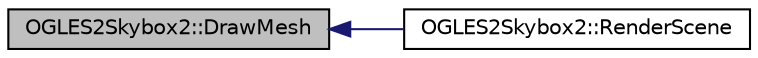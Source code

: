 digraph "OGLES2Skybox2::DrawMesh"
{
  edge [fontname="Helvetica",fontsize="10",labelfontname="Helvetica",labelfontsize="10"];
  node [fontname="Helvetica",fontsize="10",shape=record];
  rankdir="LR";
  Node1 [label="OGLES2Skybox2::DrawMesh",height=0.2,width=0.4,color="black", fillcolor="grey75", style="filled", fontcolor="black"];
  Node1 -> Node2 [dir="back",color="midnightblue",fontsize="10",style="solid",fontname="Helvetica"];
  Node2 [label="OGLES2Skybox2::RenderScene",height=0.2,width=0.4,color="black", fillcolor="white", style="filled",URL="$class_o_g_l_e_s2_skybox2.html#a83cd337e5f97f8c739d25513a20a26d1"];
}
